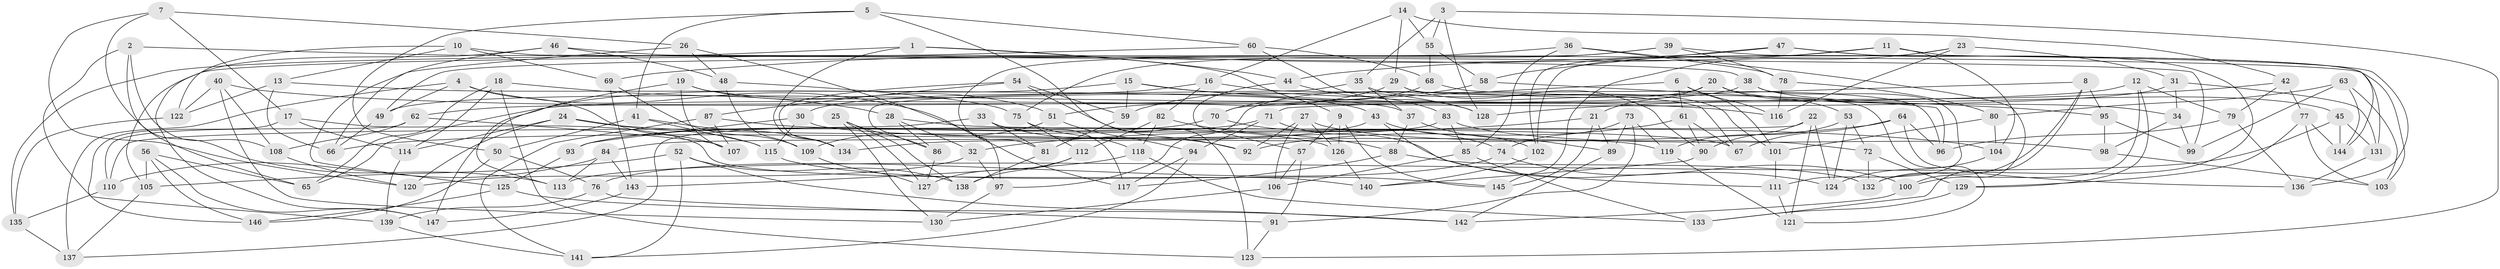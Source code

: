 // coarse degree distribution, {4: 0.34831460674157305, 6: 0.42696629213483145, 5: 0.21348314606741572, 3: 0.011235955056179775}
// Generated by graph-tools (version 1.1) at 2025/38/03/04/25 23:38:18]
// undirected, 147 vertices, 294 edges
graph export_dot {
  node [color=gray90,style=filled];
  1;
  2;
  3;
  4;
  5;
  6;
  7;
  8;
  9;
  10;
  11;
  12;
  13;
  14;
  15;
  16;
  17;
  18;
  19;
  20;
  21;
  22;
  23;
  24;
  25;
  26;
  27;
  28;
  29;
  30;
  31;
  32;
  33;
  34;
  35;
  36;
  37;
  38;
  39;
  40;
  41;
  42;
  43;
  44;
  45;
  46;
  47;
  48;
  49;
  50;
  51;
  52;
  53;
  54;
  55;
  56;
  57;
  58;
  59;
  60;
  61;
  62;
  63;
  64;
  65;
  66;
  67;
  68;
  69;
  70;
  71;
  72;
  73;
  74;
  75;
  76;
  77;
  78;
  79;
  80;
  81;
  82;
  83;
  84;
  85;
  86;
  87;
  88;
  89;
  90;
  91;
  92;
  93;
  94;
  95;
  96;
  97;
  98;
  99;
  100;
  101;
  102;
  103;
  104;
  105;
  106;
  107;
  108;
  109;
  110;
  111;
  112;
  113;
  114;
  115;
  116;
  117;
  118;
  119;
  120;
  121;
  122;
  123;
  124;
  125;
  126;
  127;
  128;
  129;
  130;
  131;
  132;
  133;
  134;
  135;
  136;
  137;
  138;
  139;
  140;
  141;
  142;
  143;
  144;
  145;
  146;
  147;
  1 -- 44;
  1 -- 135;
  1 -- 9;
  1 -- 134;
  2 -- 108;
  2 -- 65;
  2 -- 139;
  2 -- 38;
  3 -- 128;
  3 -- 55;
  3 -- 35;
  3 -- 123;
  4 -- 137;
  4 -- 49;
  4 -- 117;
  4 -- 107;
  5 -- 41;
  5 -- 60;
  5 -- 123;
  5 -- 50;
  6 -- 70;
  6 -- 101;
  6 -- 61;
  6 -- 116;
  7 -- 120;
  7 -- 26;
  7 -- 113;
  7 -- 17;
  8 -- 132;
  8 -- 133;
  8 -- 95;
  8 -- 71;
  9 -- 145;
  9 -- 57;
  9 -- 126;
  10 -- 99;
  10 -- 13;
  10 -- 122;
  10 -- 69;
  11 -- 102;
  11 -- 44;
  11 -- 104;
  11 -- 136;
  12 -- 79;
  12 -- 129;
  12 -- 62;
  12 -- 100;
  13 -- 37;
  13 -- 66;
  13 -- 122;
  14 -- 16;
  14 -- 29;
  14 -- 55;
  14 -- 42;
  15 -- 59;
  15 -- 147;
  15 -- 128;
  15 -- 95;
  16 -- 82;
  16 -- 67;
  16 -- 30;
  17 -- 146;
  17 -- 140;
  17 -- 114;
  18 -- 28;
  18 -- 123;
  18 -- 65;
  18 -- 114;
  19 -- 107;
  19 -- 43;
  19 -- 113;
  19 -- 51;
  20 -- 21;
  20 -- 34;
  20 -- 97;
  20 -- 53;
  21 -- 89;
  21 -- 145;
  21 -- 32;
  22 -- 110;
  22 -- 124;
  22 -- 90;
  22 -- 121;
  23 -- 102;
  23 -- 145;
  23 -- 116;
  23 -- 31;
  24 -- 114;
  24 -- 104;
  24 -- 120;
  24 -- 115;
  25 -- 138;
  25 -- 130;
  25 -- 86;
  25 -- 127;
  26 -- 48;
  26 -- 97;
  26 -- 125;
  27 -- 72;
  27 -- 126;
  27 -- 106;
  27 -- 92;
  28 -- 67;
  28 -- 32;
  28 -- 86;
  29 -- 121;
  29 -- 51;
  29 -- 90;
  30 -- 119;
  30 -- 115;
  30 -- 93;
  31 -- 131;
  31 -- 34;
  31 -- 65;
  32 -- 120;
  32 -- 97;
  33 -- 117;
  33 -- 81;
  33 -- 137;
  33 -- 92;
  34 -- 98;
  34 -- 99;
  35 -- 101;
  35 -- 86;
  35 -- 37;
  36 -- 85;
  36 -- 100;
  36 -- 78;
  36 -- 49;
  37 -- 89;
  37 -- 88;
  38 -- 111;
  38 -- 49;
  38 -- 45;
  39 -- 75;
  39 -- 81;
  39 -- 131;
  39 -- 78;
  40 -- 116;
  40 -- 122;
  40 -- 130;
  40 -- 108;
  41 -- 134;
  41 -- 50;
  41 -- 115;
  42 -- 79;
  42 -- 128;
  42 -- 77;
  43 -- 111;
  43 -- 134;
  43 -- 102;
  44 -- 83;
  44 -- 57;
  45 -- 131;
  45 -- 113;
  45 -- 144;
  46 -- 103;
  46 -- 48;
  46 -- 147;
  46 -- 66;
  47 -- 144;
  47 -- 132;
  47 -- 58;
  47 -- 69;
  48 -- 75;
  48 -- 109;
  49 -- 66;
  50 -- 76;
  50 -- 146;
  51 -- 94;
  51 -- 109;
  52 -- 142;
  52 -- 141;
  52 -- 105;
  52 -- 138;
  53 -- 72;
  53 -- 119;
  53 -- 124;
  54 -- 59;
  54 -- 134;
  54 -- 92;
  54 -- 87;
  55 -- 68;
  55 -- 58;
  56 -- 147;
  56 -- 105;
  56 -- 146;
  56 -- 65;
  57 -- 91;
  57 -- 106;
  58 -- 59;
  58 -- 96;
  59 -- 81;
  60 -- 68;
  60 -- 128;
  60 -- 105;
  61 -- 92;
  61 -- 67;
  61 -- 90;
  62 -- 108;
  62 -- 110;
  62 -- 107;
  63 -- 80;
  63 -- 103;
  63 -- 99;
  63 -- 144;
  64 -- 67;
  64 -- 66;
  64 -- 96;
  64 -- 136;
  68 -- 70;
  68 -- 96;
  69 -- 143;
  69 -- 109;
  70 -- 93;
  70 -- 74;
  71 -- 124;
  71 -- 93;
  71 -- 94;
  72 -- 129;
  72 -- 132;
  73 -- 74;
  73 -- 89;
  73 -- 91;
  73 -- 119;
  74 -- 100;
  74 -- 76;
  75 -- 118;
  75 -- 112;
  76 -- 139;
  76 -- 91;
  77 -- 144;
  77 -- 103;
  77 -- 129;
  78 -- 80;
  78 -- 116;
  79 -- 96;
  79 -- 136;
  80 -- 104;
  80 -- 101;
  81 -- 138;
  82 -- 88;
  82 -- 118;
  82 -- 112;
  83 -- 84;
  83 -- 98;
  83 -- 85;
  84 -- 113;
  84 -- 143;
  84 -- 110;
  85 -- 106;
  85 -- 133;
  86 -- 127;
  87 -- 107;
  87 -- 141;
  87 -- 126;
  88 -- 132;
  88 -- 117;
  89 -- 142;
  90 -- 140;
  91 -- 123;
  93 -- 125;
  94 -- 117;
  94 -- 141;
  95 -- 99;
  95 -- 98;
  97 -- 130;
  98 -- 103;
  100 -- 142;
  101 -- 111;
  102 -- 140;
  104 -- 124;
  105 -- 137;
  106 -- 130;
  108 -- 120;
  109 -- 127;
  110 -- 135;
  111 -- 121;
  112 -- 127;
  112 -- 138;
  114 -- 139;
  115 -- 145;
  118 -- 133;
  118 -- 143;
  119 -- 121;
  122 -- 135;
  125 -- 146;
  125 -- 142;
  126 -- 140;
  129 -- 133;
  131 -- 136;
  135 -- 137;
  139 -- 141;
  143 -- 147;
}
